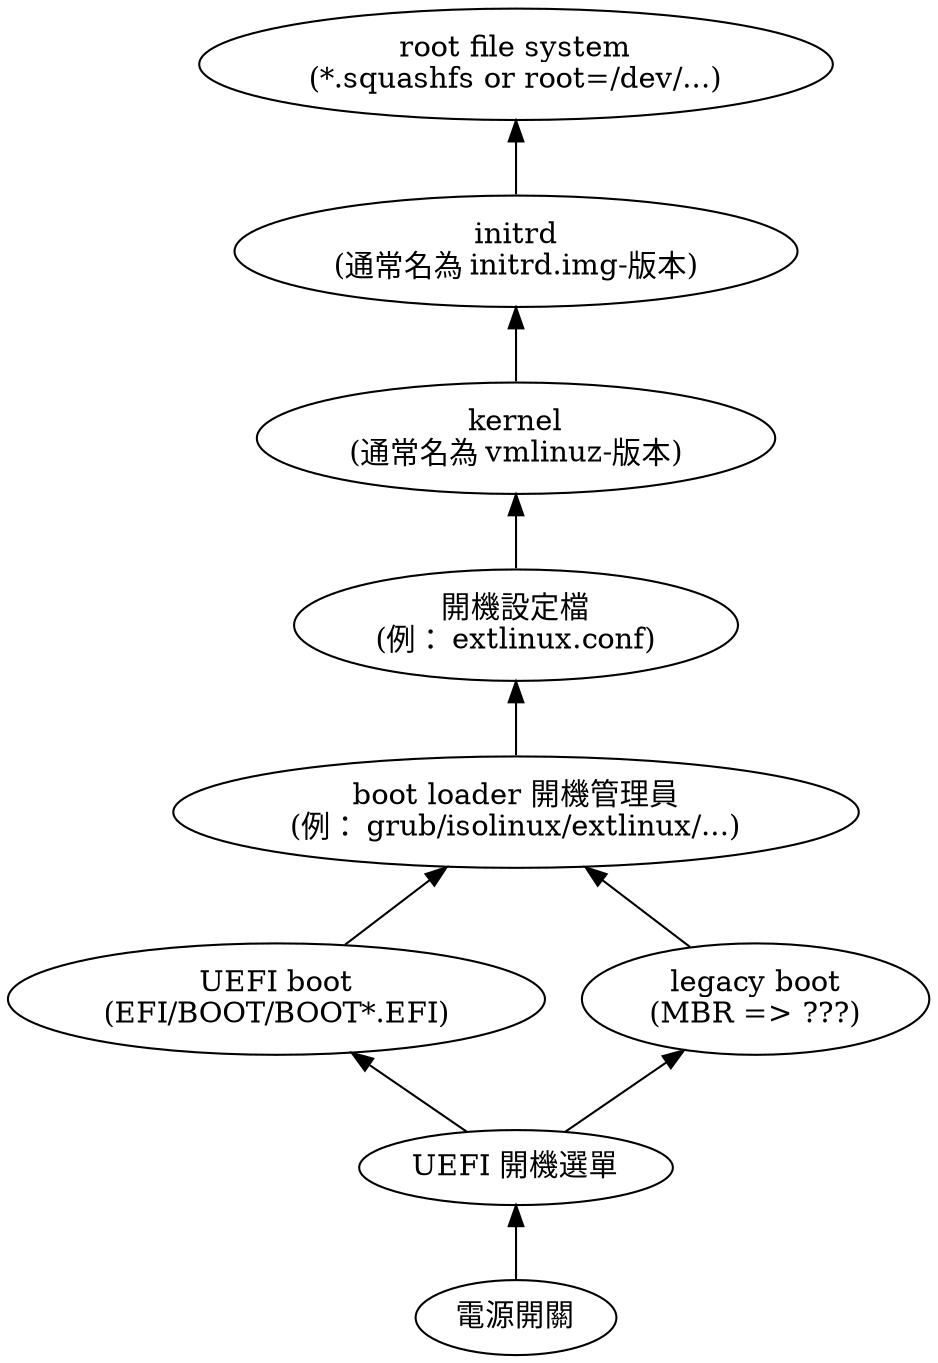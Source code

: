 digraph "linux 開機流程" {

    rankdir = BT;
    overlap = scale;

    power [ label="電源開關" ];
    UEFI_menu [ label="UEFI 開機選單" ];
    uefi_boot [ label="UEFI boot\n(EFI/BOOT/BOOT*.EFI)" ];
    legacy_boot [ label="legacy boot\n(MBR => ???)" ];
    boot_loader [ label="boot loader 開機管理員\n(例： grub/isolinux/extlinux/...)" ];
    config [ label="開機設定檔\n(例： extlinux.conf)" ];
    kernel [ label="kernel\n(通常名為 vmlinuz-版本)" ];
    initrd [ label="initrd\n(通常名為 initrd.img-版本)" ];
    rootfs [ label="root file system\n(*.squashfs or root=/dev/...)" ];

    power -> UEFI_menu -> { uefi_boot legacy_boot }
	  -> boot_loader -> config -> kernel -> initrd -> rootfs;
}

